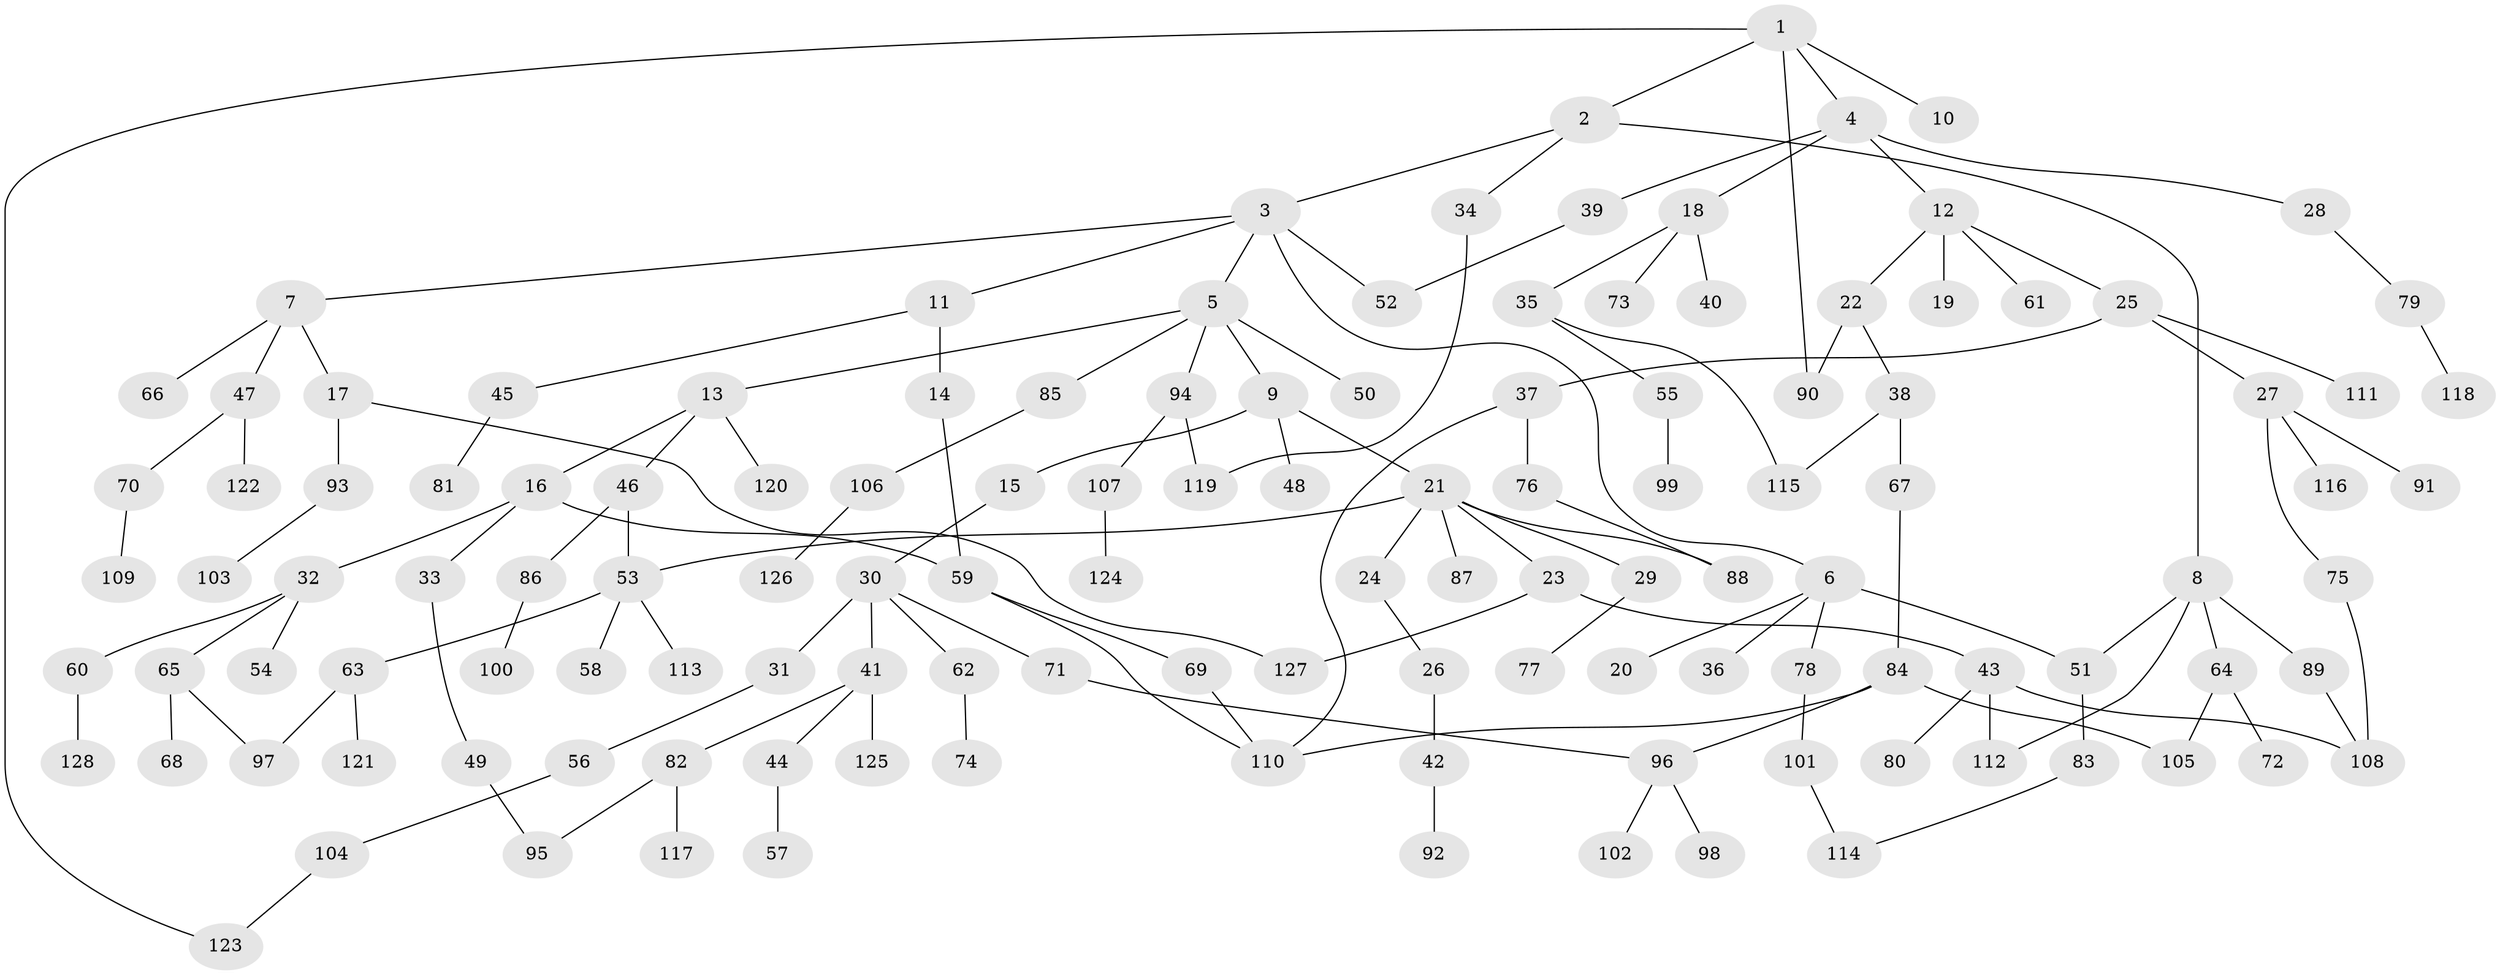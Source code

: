// coarse degree distribution, {5: 0.03125, 7: 0.0625, 8: 0.015625, 6: 0.046875, 3: 0.15625, 4: 0.0625, 1: 0.34375, 2: 0.28125}
// Generated by graph-tools (version 1.1) at 2025/16/03/04/25 18:16:59]
// undirected, 128 vertices, 148 edges
graph export_dot {
graph [start="1"]
  node [color=gray90,style=filled];
  1;
  2;
  3;
  4;
  5;
  6;
  7;
  8;
  9;
  10;
  11;
  12;
  13;
  14;
  15;
  16;
  17;
  18;
  19;
  20;
  21;
  22;
  23;
  24;
  25;
  26;
  27;
  28;
  29;
  30;
  31;
  32;
  33;
  34;
  35;
  36;
  37;
  38;
  39;
  40;
  41;
  42;
  43;
  44;
  45;
  46;
  47;
  48;
  49;
  50;
  51;
  52;
  53;
  54;
  55;
  56;
  57;
  58;
  59;
  60;
  61;
  62;
  63;
  64;
  65;
  66;
  67;
  68;
  69;
  70;
  71;
  72;
  73;
  74;
  75;
  76;
  77;
  78;
  79;
  80;
  81;
  82;
  83;
  84;
  85;
  86;
  87;
  88;
  89;
  90;
  91;
  92;
  93;
  94;
  95;
  96;
  97;
  98;
  99;
  100;
  101;
  102;
  103;
  104;
  105;
  106;
  107;
  108;
  109;
  110;
  111;
  112;
  113;
  114;
  115;
  116;
  117;
  118;
  119;
  120;
  121;
  122;
  123;
  124;
  125;
  126;
  127;
  128;
  1 -- 2;
  1 -- 4;
  1 -- 10;
  1 -- 90;
  1 -- 123;
  2 -- 3;
  2 -- 8;
  2 -- 34;
  3 -- 5;
  3 -- 6;
  3 -- 7;
  3 -- 11;
  3 -- 52;
  4 -- 12;
  4 -- 18;
  4 -- 28;
  4 -- 39;
  5 -- 9;
  5 -- 13;
  5 -- 50;
  5 -- 85;
  5 -- 94;
  6 -- 20;
  6 -- 36;
  6 -- 51;
  6 -- 78;
  7 -- 17;
  7 -- 47;
  7 -- 66;
  8 -- 64;
  8 -- 89;
  8 -- 112;
  8 -- 51;
  9 -- 15;
  9 -- 21;
  9 -- 48;
  11 -- 14;
  11 -- 45;
  12 -- 19;
  12 -- 22;
  12 -- 25;
  12 -- 61;
  13 -- 16;
  13 -- 46;
  13 -- 120;
  14 -- 59;
  15 -- 30;
  16 -- 32;
  16 -- 33;
  16 -- 59;
  17 -- 93;
  17 -- 127;
  18 -- 35;
  18 -- 40;
  18 -- 73;
  21 -- 23;
  21 -- 24;
  21 -- 29;
  21 -- 87;
  21 -- 88;
  21 -- 53;
  22 -- 38;
  22 -- 90;
  23 -- 43;
  23 -- 127;
  24 -- 26;
  25 -- 27;
  25 -- 37;
  25 -- 111;
  26 -- 42;
  27 -- 75;
  27 -- 91;
  27 -- 116;
  28 -- 79;
  29 -- 77;
  30 -- 31;
  30 -- 41;
  30 -- 62;
  30 -- 71;
  31 -- 56;
  32 -- 54;
  32 -- 60;
  32 -- 65;
  33 -- 49;
  34 -- 119;
  35 -- 55;
  35 -- 115;
  37 -- 76;
  37 -- 110;
  38 -- 67;
  38 -- 115;
  39 -- 52;
  41 -- 44;
  41 -- 82;
  41 -- 125;
  42 -- 92;
  43 -- 80;
  43 -- 108;
  43 -- 112;
  44 -- 57;
  45 -- 81;
  46 -- 53;
  46 -- 86;
  47 -- 70;
  47 -- 122;
  49 -- 95;
  51 -- 83;
  53 -- 58;
  53 -- 63;
  53 -- 113;
  55 -- 99;
  56 -- 104;
  59 -- 69;
  59 -- 110;
  60 -- 128;
  62 -- 74;
  63 -- 97;
  63 -- 121;
  64 -- 72;
  64 -- 105;
  65 -- 68;
  65 -- 97;
  67 -- 84;
  69 -- 110;
  70 -- 109;
  71 -- 96;
  75 -- 108;
  76 -- 88;
  78 -- 101;
  79 -- 118;
  82 -- 117;
  82 -- 95;
  83 -- 114;
  84 -- 96;
  84 -- 105;
  84 -- 110;
  85 -- 106;
  86 -- 100;
  89 -- 108;
  93 -- 103;
  94 -- 107;
  94 -- 119;
  96 -- 98;
  96 -- 102;
  101 -- 114;
  104 -- 123;
  106 -- 126;
  107 -- 124;
}
